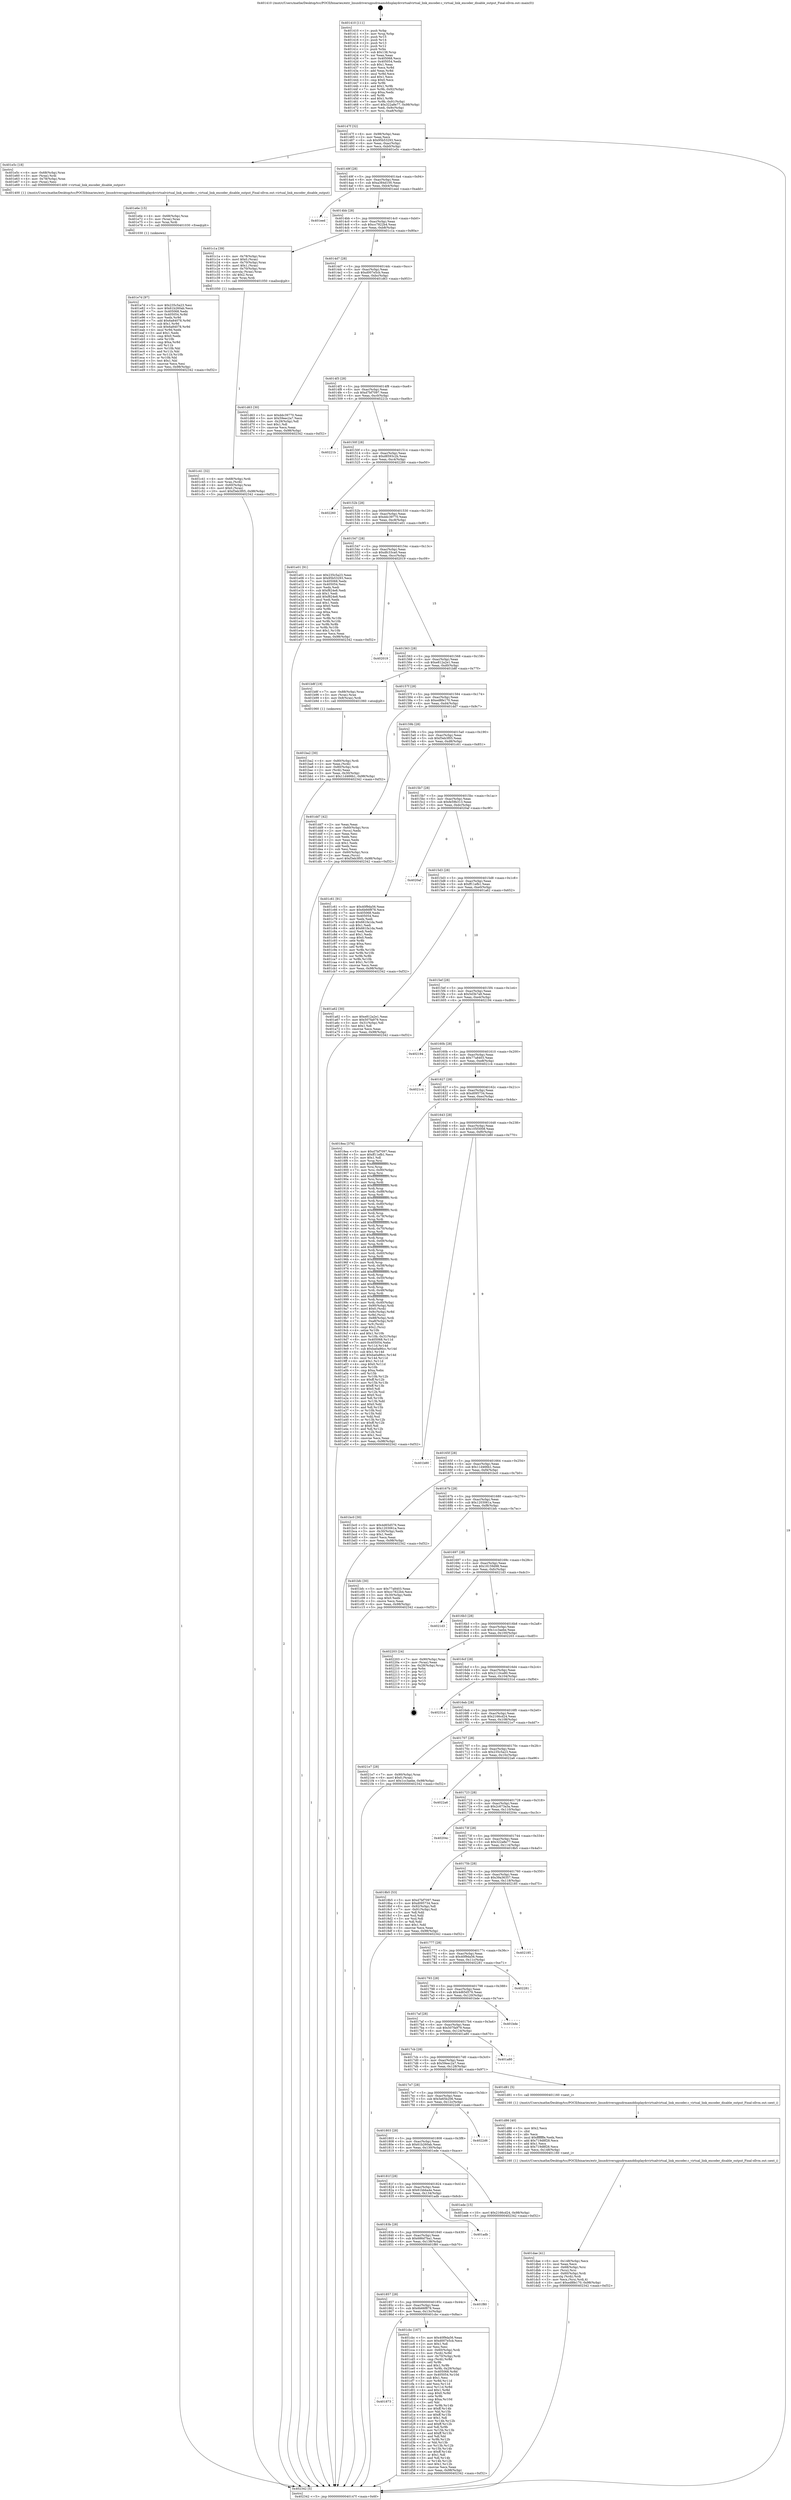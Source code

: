 digraph "0x401410" {
  label = "0x401410 (/mnt/c/Users/mathe/Desktop/tcc/POCII/binaries/extr_linuxdriversgpudrmamddisplaydcvirtualvirtual_link_encoder.c_virtual_link_encoder_disable_output_Final-ollvm.out::main(0))"
  labelloc = "t"
  node[shape=record]

  Entry [label="",width=0.3,height=0.3,shape=circle,fillcolor=black,style=filled]
  "0x40147f" [label="{
     0x40147f [32]\l
     | [instrs]\l
     &nbsp;&nbsp;0x40147f \<+6\>: mov -0x98(%rbp),%eax\l
     &nbsp;&nbsp;0x401485 \<+2\>: mov %eax,%ecx\l
     &nbsp;&nbsp;0x401487 \<+6\>: sub $0x95b53293,%ecx\l
     &nbsp;&nbsp;0x40148d \<+6\>: mov %eax,-0xac(%rbp)\l
     &nbsp;&nbsp;0x401493 \<+6\>: mov %ecx,-0xb0(%rbp)\l
     &nbsp;&nbsp;0x401499 \<+6\>: je 0000000000401e5c \<main+0xa4c\>\l
  }"]
  "0x401e5c" [label="{
     0x401e5c [18]\l
     | [instrs]\l
     &nbsp;&nbsp;0x401e5c \<+4\>: mov -0x68(%rbp),%rax\l
     &nbsp;&nbsp;0x401e60 \<+3\>: mov (%rax),%rdi\l
     &nbsp;&nbsp;0x401e63 \<+4\>: mov -0x78(%rbp),%rax\l
     &nbsp;&nbsp;0x401e67 \<+2\>: mov (%rax),%esi\l
     &nbsp;&nbsp;0x401e69 \<+5\>: call 0000000000401400 \<virtual_link_encoder_disable_output\>\l
     | [calls]\l
     &nbsp;&nbsp;0x401400 \{1\} (/mnt/c/Users/mathe/Desktop/tcc/POCII/binaries/extr_linuxdriversgpudrmamddisplaydcvirtualvirtual_link_encoder.c_virtual_link_encoder_disable_output_Final-ollvm.out::virtual_link_encoder_disable_output)\l
  }"]
  "0x40149f" [label="{
     0x40149f [28]\l
     | [instrs]\l
     &nbsp;&nbsp;0x40149f \<+5\>: jmp 00000000004014a4 \<main+0x94\>\l
     &nbsp;&nbsp;0x4014a4 \<+6\>: mov -0xac(%rbp),%eax\l
     &nbsp;&nbsp;0x4014aa \<+5\>: sub $0xa384d100,%eax\l
     &nbsp;&nbsp;0x4014af \<+6\>: mov %eax,-0xb4(%rbp)\l
     &nbsp;&nbsp;0x4014b5 \<+6\>: je 0000000000401eed \<main+0xadd\>\l
  }"]
  Exit [label="",width=0.3,height=0.3,shape=circle,fillcolor=black,style=filled,peripheries=2]
  "0x401eed" [label="{
     0x401eed\l
  }", style=dashed]
  "0x4014bb" [label="{
     0x4014bb [28]\l
     | [instrs]\l
     &nbsp;&nbsp;0x4014bb \<+5\>: jmp 00000000004014c0 \<main+0xb0\>\l
     &nbsp;&nbsp;0x4014c0 \<+6\>: mov -0xac(%rbp),%eax\l
     &nbsp;&nbsp;0x4014c6 \<+5\>: sub $0xcc7822b4,%eax\l
     &nbsp;&nbsp;0x4014cb \<+6\>: mov %eax,-0xb8(%rbp)\l
     &nbsp;&nbsp;0x4014d1 \<+6\>: je 0000000000401c1a \<main+0x80a\>\l
  }"]
  "0x401e7d" [label="{
     0x401e7d [97]\l
     | [instrs]\l
     &nbsp;&nbsp;0x401e7d \<+5\>: mov $0x235c5a23,%esi\l
     &nbsp;&nbsp;0x401e82 \<+5\>: mov $0x61b260ab,%ecx\l
     &nbsp;&nbsp;0x401e87 \<+7\>: mov 0x405068,%edx\l
     &nbsp;&nbsp;0x401e8e \<+8\>: mov 0x405054,%r8d\l
     &nbsp;&nbsp;0x401e96 \<+3\>: mov %edx,%r9d\l
     &nbsp;&nbsp;0x401e99 \<+7\>: add $0x6a84078,%r9d\l
     &nbsp;&nbsp;0x401ea0 \<+4\>: sub $0x1,%r9d\l
     &nbsp;&nbsp;0x401ea4 \<+7\>: sub $0x6a84078,%r9d\l
     &nbsp;&nbsp;0x401eab \<+4\>: imul %r9d,%edx\l
     &nbsp;&nbsp;0x401eaf \<+3\>: and $0x1,%edx\l
     &nbsp;&nbsp;0x401eb2 \<+3\>: cmp $0x0,%edx\l
     &nbsp;&nbsp;0x401eb5 \<+4\>: sete %r10b\l
     &nbsp;&nbsp;0x401eb9 \<+4\>: cmp $0xa,%r8d\l
     &nbsp;&nbsp;0x401ebd \<+4\>: setl %r11b\l
     &nbsp;&nbsp;0x401ec1 \<+3\>: mov %r10b,%bl\l
     &nbsp;&nbsp;0x401ec4 \<+3\>: and %r11b,%bl\l
     &nbsp;&nbsp;0x401ec7 \<+3\>: xor %r11b,%r10b\l
     &nbsp;&nbsp;0x401eca \<+3\>: or %r10b,%bl\l
     &nbsp;&nbsp;0x401ecd \<+3\>: test $0x1,%bl\l
     &nbsp;&nbsp;0x401ed0 \<+3\>: cmovne %ecx,%esi\l
     &nbsp;&nbsp;0x401ed3 \<+6\>: mov %esi,-0x98(%rbp)\l
     &nbsp;&nbsp;0x401ed9 \<+5\>: jmp 0000000000402342 \<main+0xf32\>\l
  }"]
  "0x401c1a" [label="{
     0x401c1a [39]\l
     | [instrs]\l
     &nbsp;&nbsp;0x401c1a \<+4\>: mov -0x78(%rbp),%rax\l
     &nbsp;&nbsp;0x401c1e \<+6\>: movl $0x0,(%rax)\l
     &nbsp;&nbsp;0x401c24 \<+4\>: mov -0x70(%rbp),%rax\l
     &nbsp;&nbsp;0x401c28 \<+6\>: movl $0x1,(%rax)\l
     &nbsp;&nbsp;0x401c2e \<+4\>: mov -0x70(%rbp),%rax\l
     &nbsp;&nbsp;0x401c32 \<+3\>: movslq (%rax),%rax\l
     &nbsp;&nbsp;0x401c35 \<+4\>: shl $0x2,%rax\l
     &nbsp;&nbsp;0x401c39 \<+3\>: mov %rax,%rdi\l
     &nbsp;&nbsp;0x401c3c \<+5\>: call 0000000000401050 \<malloc@plt\>\l
     | [calls]\l
     &nbsp;&nbsp;0x401050 \{1\} (unknown)\l
  }"]
  "0x4014d7" [label="{
     0x4014d7 [28]\l
     | [instrs]\l
     &nbsp;&nbsp;0x4014d7 \<+5\>: jmp 00000000004014dc \<main+0xcc\>\l
     &nbsp;&nbsp;0x4014dc \<+6\>: mov -0xac(%rbp),%eax\l
     &nbsp;&nbsp;0x4014e2 \<+5\>: sub $0xd007e5cb,%eax\l
     &nbsp;&nbsp;0x4014e7 \<+6\>: mov %eax,-0xbc(%rbp)\l
     &nbsp;&nbsp;0x4014ed \<+6\>: je 0000000000401d63 \<main+0x953\>\l
  }"]
  "0x401e6e" [label="{
     0x401e6e [15]\l
     | [instrs]\l
     &nbsp;&nbsp;0x401e6e \<+4\>: mov -0x68(%rbp),%rax\l
     &nbsp;&nbsp;0x401e72 \<+3\>: mov (%rax),%rax\l
     &nbsp;&nbsp;0x401e75 \<+3\>: mov %rax,%rdi\l
     &nbsp;&nbsp;0x401e78 \<+5\>: call 0000000000401030 \<free@plt\>\l
     | [calls]\l
     &nbsp;&nbsp;0x401030 \{1\} (unknown)\l
  }"]
  "0x401d63" [label="{
     0x401d63 [30]\l
     | [instrs]\l
     &nbsp;&nbsp;0x401d63 \<+5\>: mov $0xddc39770,%eax\l
     &nbsp;&nbsp;0x401d68 \<+5\>: mov $0x59eec2a7,%ecx\l
     &nbsp;&nbsp;0x401d6d \<+3\>: mov -0x29(%rbp),%dl\l
     &nbsp;&nbsp;0x401d70 \<+3\>: test $0x1,%dl\l
     &nbsp;&nbsp;0x401d73 \<+3\>: cmovne %ecx,%eax\l
     &nbsp;&nbsp;0x401d76 \<+6\>: mov %eax,-0x98(%rbp)\l
     &nbsp;&nbsp;0x401d7c \<+5\>: jmp 0000000000402342 \<main+0xf32\>\l
  }"]
  "0x4014f3" [label="{
     0x4014f3 [28]\l
     | [instrs]\l
     &nbsp;&nbsp;0x4014f3 \<+5\>: jmp 00000000004014f8 \<main+0xe8\>\l
     &nbsp;&nbsp;0x4014f8 \<+6\>: mov -0xac(%rbp),%eax\l
     &nbsp;&nbsp;0x4014fe \<+5\>: sub $0xd7bf7097,%eax\l
     &nbsp;&nbsp;0x401503 \<+6\>: mov %eax,-0xc0(%rbp)\l
     &nbsp;&nbsp;0x401509 \<+6\>: je 000000000040221b \<main+0xe0b\>\l
  }"]
  "0x401dae" [label="{
     0x401dae [41]\l
     | [instrs]\l
     &nbsp;&nbsp;0x401dae \<+6\>: mov -0x148(%rbp),%ecx\l
     &nbsp;&nbsp;0x401db4 \<+3\>: imul %eax,%ecx\l
     &nbsp;&nbsp;0x401db7 \<+4\>: mov -0x68(%rbp),%rsi\l
     &nbsp;&nbsp;0x401dbb \<+3\>: mov (%rsi),%rsi\l
     &nbsp;&nbsp;0x401dbe \<+4\>: mov -0x60(%rbp),%rdi\l
     &nbsp;&nbsp;0x401dc2 \<+3\>: movslq (%rdi),%rdi\l
     &nbsp;&nbsp;0x401dc5 \<+3\>: mov %ecx,(%rsi,%rdi,4)\l
     &nbsp;&nbsp;0x401dc8 \<+10\>: movl $0xed8fe170,-0x98(%rbp)\l
     &nbsp;&nbsp;0x401dd2 \<+5\>: jmp 0000000000402342 \<main+0xf32\>\l
  }"]
  "0x40221b" [label="{
     0x40221b\l
  }", style=dashed]
  "0x40150f" [label="{
     0x40150f [28]\l
     | [instrs]\l
     &nbsp;&nbsp;0x40150f \<+5\>: jmp 0000000000401514 \<main+0x104\>\l
     &nbsp;&nbsp;0x401514 \<+6\>: mov -0xac(%rbp),%eax\l
     &nbsp;&nbsp;0x40151a \<+5\>: sub $0xd8593c2b,%eax\l
     &nbsp;&nbsp;0x40151f \<+6\>: mov %eax,-0xc4(%rbp)\l
     &nbsp;&nbsp;0x401525 \<+6\>: je 0000000000402260 \<main+0xe50\>\l
  }"]
  "0x401d86" [label="{
     0x401d86 [40]\l
     | [instrs]\l
     &nbsp;&nbsp;0x401d86 \<+5\>: mov $0x2,%ecx\l
     &nbsp;&nbsp;0x401d8b \<+1\>: cltd\l
     &nbsp;&nbsp;0x401d8c \<+2\>: idiv %ecx\l
     &nbsp;&nbsp;0x401d8e \<+6\>: imul $0xfffffffe,%edx,%ecx\l
     &nbsp;&nbsp;0x401d94 \<+6\>: add $0x719d8f28,%ecx\l
     &nbsp;&nbsp;0x401d9a \<+3\>: add $0x1,%ecx\l
     &nbsp;&nbsp;0x401d9d \<+6\>: sub $0x719d8f28,%ecx\l
     &nbsp;&nbsp;0x401da3 \<+6\>: mov %ecx,-0x148(%rbp)\l
     &nbsp;&nbsp;0x401da9 \<+5\>: call 0000000000401160 \<next_i\>\l
     | [calls]\l
     &nbsp;&nbsp;0x401160 \{1\} (/mnt/c/Users/mathe/Desktop/tcc/POCII/binaries/extr_linuxdriversgpudrmamddisplaydcvirtualvirtual_link_encoder.c_virtual_link_encoder_disable_output_Final-ollvm.out::next_i)\l
  }"]
  "0x402260" [label="{
     0x402260\l
  }", style=dashed]
  "0x40152b" [label="{
     0x40152b [28]\l
     | [instrs]\l
     &nbsp;&nbsp;0x40152b \<+5\>: jmp 0000000000401530 \<main+0x120\>\l
     &nbsp;&nbsp;0x401530 \<+6\>: mov -0xac(%rbp),%eax\l
     &nbsp;&nbsp;0x401536 \<+5\>: sub $0xddc39770,%eax\l
     &nbsp;&nbsp;0x40153b \<+6\>: mov %eax,-0xc8(%rbp)\l
     &nbsp;&nbsp;0x401541 \<+6\>: je 0000000000401e01 \<main+0x9f1\>\l
  }"]
  "0x401873" [label="{
     0x401873\l
  }", style=dashed]
  "0x401e01" [label="{
     0x401e01 [91]\l
     | [instrs]\l
     &nbsp;&nbsp;0x401e01 \<+5\>: mov $0x235c5a23,%eax\l
     &nbsp;&nbsp;0x401e06 \<+5\>: mov $0x95b53293,%ecx\l
     &nbsp;&nbsp;0x401e0b \<+7\>: mov 0x405068,%edx\l
     &nbsp;&nbsp;0x401e12 \<+7\>: mov 0x405054,%esi\l
     &nbsp;&nbsp;0x401e19 \<+2\>: mov %edx,%edi\l
     &nbsp;&nbsp;0x401e1b \<+6\>: sub $0xf824e8,%edi\l
     &nbsp;&nbsp;0x401e21 \<+3\>: sub $0x1,%edi\l
     &nbsp;&nbsp;0x401e24 \<+6\>: add $0xf824e8,%edi\l
     &nbsp;&nbsp;0x401e2a \<+3\>: imul %edi,%edx\l
     &nbsp;&nbsp;0x401e2d \<+3\>: and $0x1,%edx\l
     &nbsp;&nbsp;0x401e30 \<+3\>: cmp $0x0,%edx\l
     &nbsp;&nbsp;0x401e33 \<+4\>: sete %r8b\l
     &nbsp;&nbsp;0x401e37 \<+3\>: cmp $0xa,%esi\l
     &nbsp;&nbsp;0x401e3a \<+4\>: setl %r9b\l
     &nbsp;&nbsp;0x401e3e \<+3\>: mov %r8b,%r10b\l
     &nbsp;&nbsp;0x401e41 \<+3\>: and %r9b,%r10b\l
     &nbsp;&nbsp;0x401e44 \<+3\>: xor %r9b,%r8b\l
     &nbsp;&nbsp;0x401e47 \<+3\>: or %r8b,%r10b\l
     &nbsp;&nbsp;0x401e4a \<+4\>: test $0x1,%r10b\l
     &nbsp;&nbsp;0x401e4e \<+3\>: cmovne %ecx,%eax\l
     &nbsp;&nbsp;0x401e51 \<+6\>: mov %eax,-0x98(%rbp)\l
     &nbsp;&nbsp;0x401e57 \<+5\>: jmp 0000000000402342 \<main+0xf32\>\l
  }"]
  "0x401547" [label="{
     0x401547 [28]\l
     | [instrs]\l
     &nbsp;&nbsp;0x401547 \<+5\>: jmp 000000000040154c \<main+0x13c\>\l
     &nbsp;&nbsp;0x40154c \<+6\>: mov -0xac(%rbp),%eax\l
     &nbsp;&nbsp;0x401552 \<+5\>: sub $0xdfc33ca0,%eax\l
     &nbsp;&nbsp;0x401557 \<+6\>: mov %eax,-0xcc(%rbp)\l
     &nbsp;&nbsp;0x40155d \<+6\>: je 0000000000402019 \<main+0xc09\>\l
  }"]
  "0x401cbc" [label="{
     0x401cbc [167]\l
     | [instrs]\l
     &nbsp;&nbsp;0x401cbc \<+5\>: mov $0x40f9da56,%eax\l
     &nbsp;&nbsp;0x401cc1 \<+5\>: mov $0xd007e5cb,%ecx\l
     &nbsp;&nbsp;0x401cc6 \<+2\>: mov $0x1,%dl\l
     &nbsp;&nbsp;0x401cc8 \<+2\>: xor %esi,%esi\l
     &nbsp;&nbsp;0x401cca \<+4\>: mov -0x60(%rbp),%rdi\l
     &nbsp;&nbsp;0x401cce \<+3\>: mov (%rdi),%r8d\l
     &nbsp;&nbsp;0x401cd1 \<+4\>: mov -0x70(%rbp),%rdi\l
     &nbsp;&nbsp;0x401cd5 \<+3\>: cmp (%rdi),%r8d\l
     &nbsp;&nbsp;0x401cd8 \<+4\>: setl %r9b\l
     &nbsp;&nbsp;0x401cdc \<+4\>: and $0x1,%r9b\l
     &nbsp;&nbsp;0x401ce0 \<+4\>: mov %r9b,-0x29(%rbp)\l
     &nbsp;&nbsp;0x401ce4 \<+8\>: mov 0x405068,%r8d\l
     &nbsp;&nbsp;0x401cec \<+8\>: mov 0x405054,%r10d\l
     &nbsp;&nbsp;0x401cf4 \<+3\>: sub $0x1,%esi\l
     &nbsp;&nbsp;0x401cf7 \<+3\>: mov %r8d,%r11d\l
     &nbsp;&nbsp;0x401cfa \<+3\>: add %esi,%r11d\l
     &nbsp;&nbsp;0x401cfd \<+4\>: imul %r11d,%r8d\l
     &nbsp;&nbsp;0x401d01 \<+4\>: and $0x1,%r8d\l
     &nbsp;&nbsp;0x401d05 \<+4\>: cmp $0x0,%r8d\l
     &nbsp;&nbsp;0x401d09 \<+4\>: sete %r9b\l
     &nbsp;&nbsp;0x401d0d \<+4\>: cmp $0xa,%r10d\l
     &nbsp;&nbsp;0x401d11 \<+3\>: setl %bl\l
     &nbsp;&nbsp;0x401d14 \<+3\>: mov %r9b,%r14b\l
     &nbsp;&nbsp;0x401d17 \<+4\>: xor $0xff,%r14b\l
     &nbsp;&nbsp;0x401d1b \<+3\>: mov %bl,%r15b\l
     &nbsp;&nbsp;0x401d1e \<+4\>: xor $0xff,%r15b\l
     &nbsp;&nbsp;0x401d22 \<+3\>: xor $0x1,%dl\l
     &nbsp;&nbsp;0x401d25 \<+3\>: mov %r14b,%r12b\l
     &nbsp;&nbsp;0x401d28 \<+4\>: and $0xff,%r12b\l
     &nbsp;&nbsp;0x401d2c \<+3\>: and %dl,%r9b\l
     &nbsp;&nbsp;0x401d2f \<+3\>: mov %r15b,%r13b\l
     &nbsp;&nbsp;0x401d32 \<+4\>: and $0xff,%r13b\l
     &nbsp;&nbsp;0x401d36 \<+2\>: and %dl,%bl\l
     &nbsp;&nbsp;0x401d38 \<+3\>: or %r9b,%r12b\l
     &nbsp;&nbsp;0x401d3b \<+3\>: or %bl,%r13b\l
     &nbsp;&nbsp;0x401d3e \<+3\>: xor %r13b,%r12b\l
     &nbsp;&nbsp;0x401d41 \<+3\>: or %r15b,%r14b\l
     &nbsp;&nbsp;0x401d44 \<+4\>: xor $0xff,%r14b\l
     &nbsp;&nbsp;0x401d48 \<+3\>: or $0x1,%dl\l
     &nbsp;&nbsp;0x401d4b \<+3\>: and %dl,%r14b\l
     &nbsp;&nbsp;0x401d4e \<+3\>: or %r14b,%r12b\l
     &nbsp;&nbsp;0x401d51 \<+4\>: test $0x1,%r12b\l
     &nbsp;&nbsp;0x401d55 \<+3\>: cmovne %ecx,%eax\l
     &nbsp;&nbsp;0x401d58 \<+6\>: mov %eax,-0x98(%rbp)\l
     &nbsp;&nbsp;0x401d5e \<+5\>: jmp 0000000000402342 \<main+0xf32\>\l
  }"]
  "0x402019" [label="{
     0x402019\l
  }", style=dashed]
  "0x401563" [label="{
     0x401563 [28]\l
     | [instrs]\l
     &nbsp;&nbsp;0x401563 \<+5\>: jmp 0000000000401568 \<main+0x158\>\l
     &nbsp;&nbsp;0x401568 \<+6\>: mov -0xac(%rbp),%eax\l
     &nbsp;&nbsp;0x40156e \<+5\>: sub $0xe812a2e1,%eax\l
     &nbsp;&nbsp;0x401573 \<+6\>: mov %eax,-0xd0(%rbp)\l
     &nbsp;&nbsp;0x401579 \<+6\>: je 0000000000401b8f \<main+0x77f\>\l
  }"]
  "0x401857" [label="{
     0x401857 [28]\l
     | [instrs]\l
     &nbsp;&nbsp;0x401857 \<+5\>: jmp 000000000040185c \<main+0x44c\>\l
     &nbsp;&nbsp;0x40185c \<+6\>: mov -0xac(%rbp),%eax\l
     &nbsp;&nbsp;0x401862 \<+5\>: sub $0x6b66f878,%eax\l
     &nbsp;&nbsp;0x401867 \<+6\>: mov %eax,-0x13c(%rbp)\l
     &nbsp;&nbsp;0x40186d \<+6\>: je 0000000000401cbc \<main+0x8ac\>\l
  }"]
  "0x401b8f" [label="{
     0x401b8f [19]\l
     | [instrs]\l
     &nbsp;&nbsp;0x401b8f \<+7\>: mov -0x88(%rbp),%rax\l
     &nbsp;&nbsp;0x401b96 \<+3\>: mov (%rax),%rax\l
     &nbsp;&nbsp;0x401b99 \<+4\>: mov 0x8(%rax),%rdi\l
     &nbsp;&nbsp;0x401b9d \<+5\>: call 0000000000401060 \<atoi@plt\>\l
     | [calls]\l
     &nbsp;&nbsp;0x401060 \{1\} (unknown)\l
  }"]
  "0x40157f" [label="{
     0x40157f [28]\l
     | [instrs]\l
     &nbsp;&nbsp;0x40157f \<+5\>: jmp 0000000000401584 \<main+0x174\>\l
     &nbsp;&nbsp;0x401584 \<+6\>: mov -0xac(%rbp),%eax\l
     &nbsp;&nbsp;0x40158a \<+5\>: sub $0xed8fe170,%eax\l
     &nbsp;&nbsp;0x40158f \<+6\>: mov %eax,-0xd4(%rbp)\l
     &nbsp;&nbsp;0x401595 \<+6\>: je 0000000000401dd7 \<main+0x9c7\>\l
  }"]
  "0x401f80" [label="{
     0x401f80\l
  }", style=dashed]
  "0x401dd7" [label="{
     0x401dd7 [42]\l
     | [instrs]\l
     &nbsp;&nbsp;0x401dd7 \<+2\>: xor %eax,%eax\l
     &nbsp;&nbsp;0x401dd9 \<+4\>: mov -0x60(%rbp),%rcx\l
     &nbsp;&nbsp;0x401ddd \<+2\>: mov (%rcx),%edx\l
     &nbsp;&nbsp;0x401ddf \<+2\>: mov %eax,%esi\l
     &nbsp;&nbsp;0x401de1 \<+2\>: sub %edx,%esi\l
     &nbsp;&nbsp;0x401de3 \<+2\>: mov %eax,%edx\l
     &nbsp;&nbsp;0x401de5 \<+3\>: sub $0x1,%edx\l
     &nbsp;&nbsp;0x401de8 \<+2\>: add %edx,%esi\l
     &nbsp;&nbsp;0x401dea \<+2\>: sub %esi,%eax\l
     &nbsp;&nbsp;0x401dec \<+4\>: mov -0x60(%rbp),%rcx\l
     &nbsp;&nbsp;0x401df0 \<+2\>: mov %eax,(%rcx)\l
     &nbsp;&nbsp;0x401df2 \<+10\>: movl $0xf3eb3f05,-0x98(%rbp)\l
     &nbsp;&nbsp;0x401dfc \<+5\>: jmp 0000000000402342 \<main+0xf32\>\l
  }"]
  "0x40159b" [label="{
     0x40159b [28]\l
     | [instrs]\l
     &nbsp;&nbsp;0x40159b \<+5\>: jmp 00000000004015a0 \<main+0x190\>\l
     &nbsp;&nbsp;0x4015a0 \<+6\>: mov -0xac(%rbp),%eax\l
     &nbsp;&nbsp;0x4015a6 \<+5\>: sub $0xf3eb3f05,%eax\l
     &nbsp;&nbsp;0x4015ab \<+6\>: mov %eax,-0xd8(%rbp)\l
     &nbsp;&nbsp;0x4015b1 \<+6\>: je 0000000000401c61 \<main+0x851\>\l
  }"]
  "0x40183b" [label="{
     0x40183b [28]\l
     | [instrs]\l
     &nbsp;&nbsp;0x40183b \<+5\>: jmp 0000000000401840 \<main+0x430\>\l
     &nbsp;&nbsp;0x401840 \<+6\>: mov -0xac(%rbp),%eax\l
     &nbsp;&nbsp;0x401846 \<+5\>: sub $0x686d7ba1,%eax\l
     &nbsp;&nbsp;0x40184b \<+6\>: mov %eax,-0x138(%rbp)\l
     &nbsp;&nbsp;0x401851 \<+6\>: je 0000000000401f80 \<main+0xb70\>\l
  }"]
  "0x401c61" [label="{
     0x401c61 [91]\l
     | [instrs]\l
     &nbsp;&nbsp;0x401c61 \<+5\>: mov $0x40f9da56,%eax\l
     &nbsp;&nbsp;0x401c66 \<+5\>: mov $0x6b66f878,%ecx\l
     &nbsp;&nbsp;0x401c6b \<+7\>: mov 0x405068,%edx\l
     &nbsp;&nbsp;0x401c72 \<+7\>: mov 0x405054,%esi\l
     &nbsp;&nbsp;0x401c79 \<+2\>: mov %edx,%edi\l
     &nbsp;&nbsp;0x401c7b \<+6\>: sub $0x661fa1da,%edi\l
     &nbsp;&nbsp;0x401c81 \<+3\>: sub $0x1,%edi\l
     &nbsp;&nbsp;0x401c84 \<+6\>: add $0x661fa1da,%edi\l
     &nbsp;&nbsp;0x401c8a \<+3\>: imul %edi,%edx\l
     &nbsp;&nbsp;0x401c8d \<+3\>: and $0x1,%edx\l
     &nbsp;&nbsp;0x401c90 \<+3\>: cmp $0x0,%edx\l
     &nbsp;&nbsp;0x401c93 \<+4\>: sete %r8b\l
     &nbsp;&nbsp;0x401c97 \<+3\>: cmp $0xa,%esi\l
     &nbsp;&nbsp;0x401c9a \<+4\>: setl %r9b\l
     &nbsp;&nbsp;0x401c9e \<+3\>: mov %r8b,%r10b\l
     &nbsp;&nbsp;0x401ca1 \<+3\>: and %r9b,%r10b\l
     &nbsp;&nbsp;0x401ca4 \<+3\>: xor %r9b,%r8b\l
     &nbsp;&nbsp;0x401ca7 \<+3\>: or %r8b,%r10b\l
     &nbsp;&nbsp;0x401caa \<+4\>: test $0x1,%r10b\l
     &nbsp;&nbsp;0x401cae \<+3\>: cmovne %ecx,%eax\l
     &nbsp;&nbsp;0x401cb1 \<+6\>: mov %eax,-0x98(%rbp)\l
     &nbsp;&nbsp;0x401cb7 \<+5\>: jmp 0000000000402342 \<main+0xf32\>\l
  }"]
  "0x4015b7" [label="{
     0x4015b7 [28]\l
     | [instrs]\l
     &nbsp;&nbsp;0x4015b7 \<+5\>: jmp 00000000004015bc \<main+0x1ac\>\l
     &nbsp;&nbsp;0x4015bc \<+6\>: mov -0xac(%rbp),%eax\l
     &nbsp;&nbsp;0x4015c2 \<+5\>: sub $0xfe59b313,%eax\l
     &nbsp;&nbsp;0x4015c7 \<+6\>: mov %eax,-0xdc(%rbp)\l
     &nbsp;&nbsp;0x4015cd \<+6\>: je 00000000004020af \<main+0xc9f\>\l
  }"]
  "0x401adb" [label="{
     0x401adb\l
  }", style=dashed]
  "0x4020af" [label="{
     0x4020af\l
  }", style=dashed]
  "0x4015d3" [label="{
     0x4015d3 [28]\l
     | [instrs]\l
     &nbsp;&nbsp;0x4015d3 \<+5\>: jmp 00000000004015d8 \<main+0x1c8\>\l
     &nbsp;&nbsp;0x4015d8 \<+6\>: mov -0xac(%rbp),%eax\l
     &nbsp;&nbsp;0x4015de \<+5\>: sub $0xff11efb1,%eax\l
     &nbsp;&nbsp;0x4015e3 \<+6\>: mov %eax,-0xe0(%rbp)\l
     &nbsp;&nbsp;0x4015e9 \<+6\>: je 0000000000401a62 \<main+0x652\>\l
  }"]
  "0x40181f" [label="{
     0x40181f [28]\l
     | [instrs]\l
     &nbsp;&nbsp;0x40181f \<+5\>: jmp 0000000000401824 \<main+0x414\>\l
     &nbsp;&nbsp;0x401824 \<+6\>: mov -0xac(%rbp),%eax\l
     &nbsp;&nbsp;0x40182a \<+5\>: sub $0x61bbba4e,%eax\l
     &nbsp;&nbsp;0x40182f \<+6\>: mov %eax,-0x134(%rbp)\l
     &nbsp;&nbsp;0x401835 \<+6\>: je 0000000000401adb \<main+0x6cb\>\l
  }"]
  "0x401a62" [label="{
     0x401a62 [30]\l
     | [instrs]\l
     &nbsp;&nbsp;0x401a62 \<+5\>: mov $0xe812a2e1,%eax\l
     &nbsp;&nbsp;0x401a67 \<+5\>: mov $0x507fa979,%ecx\l
     &nbsp;&nbsp;0x401a6c \<+3\>: mov -0x31(%rbp),%dl\l
     &nbsp;&nbsp;0x401a6f \<+3\>: test $0x1,%dl\l
     &nbsp;&nbsp;0x401a72 \<+3\>: cmovne %ecx,%eax\l
     &nbsp;&nbsp;0x401a75 \<+6\>: mov %eax,-0x98(%rbp)\l
     &nbsp;&nbsp;0x401a7b \<+5\>: jmp 0000000000402342 \<main+0xf32\>\l
  }"]
  "0x4015ef" [label="{
     0x4015ef [28]\l
     | [instrs]\l
     &nbsp;&nbsp;0x4015ef \<+5\>: jmp 00000000004015f4 \<main+0x1e4\>\l
     &nbsp;&nbsp;0x4015f4 \<+6\>: mov -0xac(%rbp),%eax\l
     &nbsp;&nbsp;0x4015fa \<+5\>: sub $0x5d3b7a9,%eax\l
     &nbsp;&nbsp;0x4015ff \<+6\>: mov %eax,-0xe4(%rbp)\l
     &nbsp;&nbsp;0x401605 \<+6\>: je 0000000000402194 \<main+0xd84\>\l
  }"]
  "0x401ede" [label="{
     0x401ede [15]\l
     | [instrs]\l
     &nbsp;&nbsp;0x401ede \<+10\>: movl $0x2166cd24,-0x98(%rbp)\l
     &nbsp;&nbsp;0x401ee8 \<+5\>: jmp 0000000000402342 \<main+0xf32\>\l
  }"]
  "0x402194" [label="{
     0x402194\l
  }", style=dashed]
  "0x40160b" [label="{
     0x40160b [28]\l
     | [instrs]\l
     &nbsp;&nbsp;0x40160b \<+5\>: jmp 0000000000401610 \<main+0x200\>\l
     &nbsp;&nbsp;0x401610 \<+6\>: mov -0xac(%rbp),%eax\l
     &nbsp;&nbsp;0x401616 \<+5\>: sub $0x77a8403,%eax\l
     &nbsp;&nbsp;0x40161b \<+6\>: mov %eax,-0xe8(%rbp)\l
     &nbsp;&nbsp;0x401621 \<+6\>: je 00000000004021c4 \<main+0xdb4\>\l
  }"]
  "0x401803" [label="{
     0x401803 [28]\l
     | [instrs]\l
     &nbsp;&nbsp;0x401803 \<+5\>: jmp 0000000000401808 \<main+0x3f8\>\l
     &nbsp;&nbsp;0x401808 \<+6\>: mov -0xac(%rbp),%eax\l
     &nbsp;&nbsp;0x40180e \<+5\>: sub $0x61b260ab,%eax\l
     &nbsp;&nbsp;0x401813 \<+6\>: mov %eax,-0x130(%rbp)\l
     &nbsp;&nbsp;0x401819 \<+6\>: je 0000000000401ede \<main+0xace\>\l
  }"]
  "0x4021c4" [label="{
     0x4021c4\l
  }", style=dashed]
  "0x401627" [label="{
     0x401627 [28]\l
     | [instrs]\l
     &nbsp;&nbsp;0x401627 \<+5\>: jmp 000000000040162c \<main+0x21c\>\l
     &nbsp;&nbsp;0x40162c \<+6\>: mov -0xac(%rbp),%eax\l
     &nbsp;&nbsp;0x401632 \<+5\>: sub $0xd095734,%eax\l
     &nbsp;&nbsp;0x401637 \<+6\>: mov %eax,-0xec(%rbp)\l
     &nbsp;&nbsp;0x40163d \<+6\>: je 00000000004018ea \<main+0x4da\>\l
  }"]
  "0x4022d6" [label="{
     0x4022d6\l
  }", style=dashed]
  "0x4018ea" [label="{
     0x4018ea [376]\l
     | [instrs]\l
     &nbsp;&nbsp;0x4018ea \<+5\>: mov $0xd7bf7097,%eax\l
     &nbsp;&nbsp;0x4018ef \<+5\>: mov $0xff11efb1,%ecx\l
     &nbsp;&nbsp;0x4018f4 \<+2\>: mov $0x1,%dl\l
     &nbsp;&nbsp;0x4018f6 \<+3\>: mov %rsp,%rsi\l
     &nbsp;&nbsp;0x4018f9 \<+4\>: add $0xfffffffffffffff0,%rsi\l
     &nbsp;&nbsp;0x4018fd \<+3\>: mov %rsi,%rsp\l
     &nbsp;&nbsp;0x401900 \<+7\>: mov %rsi,-0x90(%rbp)\l
     &nbsp;&nbsp;0x401907 \<+3\>: mov %rsp,%rsi\l
     &nbsp;&nbsp;0x40190a \<+4\>: add $0xfffffffffffffff0,%rsi\l
     &nbsp;&nbsp;0x40190e \<+3\>: mov %rsi,%rsp\l
     &nbsp;&nbsp;0x401911 \<+3\>: mov %rsp,%rdi\l
     &nbsp;&nbsp;0x401914 \<+4\>: add $0xfffffffffffffff0,%rdi\l
     &nbsp;&nbsp;0x401918 \<+3\>: mov %rdi,%rsp\l
     &nbsp;&nbsp;0x40191b \<+7\>: mov %rdi,-0x88(%rbp)\l
     &nbsp;&nbsp;0x401922 \<+3\>: mov %rsp,%rdi\l
     &nbsp;&nbsp;0x401925 \<+4\>: add $0xfffffffffffffff0,%rdi\l
     &nbsp;&nbsp;0x401929 \<+3\>: mov %rdi,%rsp\l
     &nbsp;&nbsp;0x40192c \<+4\>: mov %rdi,-0x80(%rbp)\l
     &nbsp;&nbsp;0x401930 \<+3\>: mov %rsp,%rdi\l
     &nbsp;&nbsp;0x401933 \<+4\>: add $0xfffffffffffffff0,%rdi\l
     &nbsp;&nbsp;0x401937 \<+3\>: mov %rdi,%rsp\l
     &nbsp;&nbsp;0x40193a \<+4\>: mov %rdi,-0x78(%rbp)\l
     &nbsp;&nbsp;0x40193e \<+3\>: mov %rsp,%rdi\l
     &nbsp;&nbsp;0x401941 \<+4\>: add $0xfffffffffffffff0,%rdi\l
     &nbsp;&nbsp;0x401945 \<+3\>: mov %rdi,%rsp\l
     &nbsp;&nbsp;0x401948 \<+4\>: mov %rdi,-0x70(%rbp)\l
     &nbsp;&nbsp;0x40194c \<+3\>: mov %rsp,%rdi\l
     &nbsp;&nbsp;0x40194f \<+4\>: add $0xfffffffffffffff0,%rdi\l
     &nbsp;&nbsp;0x401953 \<+3\>: mov %rdi,%rsp\l
     &nbsp;&nbsp;0x401956 \<+4\>: mov %rdi,-0x68(%rbp)\l
     &nbsp;&nbsp;0x40195a \<+3\>: mov %rsp,%rdi\l
     &nbsp;&nbsp;0x40195d \<+4\>: add $0xfffffffffffffff0,%rdi\l
     &nbsp;&nbsp;0x401961 \<+3\>: mov %rdi,%rsp\l
     &nbsp;&nbsp;0x401964 \<+4\>: mov %rdi,-0x60(%rbp)\l
     &nbsp;&nbsp;0x401968 \<+3\>: mov %rsp,%rdi\l
     &nbsp;&nbsp;0x40196b \<+4\>: add $0xfffffffffffffff0,%rdi\l
     &nbsp;&nbsp;0x40196f \<+3\>: mov %rdi,%rsp\l
     &nbsp;&nbsp;0x401972 \<+4\>: mov %rdi,-0x58(%rbp)\l
     &nbsp;&nbsp;0x401976 \<+3\>: mov %rsp,%rdi\l
     &nbsp;&nbsp;0x401979 \<+4\>: add $0xfffffffffffffff0,%rdi\l
     &nbsp;&nbsp;0x40197d \<+3\>: mov %rdi,%rsp\l
     &nbsp;&nbsp;0x401980 \<+4\>: mov %rdi,-0x50(%rbp)\l
     &nbsp;&nbsp;0x401984 \<+3\>: mov %rsp,%rdi\l
     &nbsp;&nbsp;0x401987 \<+4\>: add $0xfffffffffffffff0,%rdi\l
     &nbsp;&nbsp;0x40198b \<+3\>: mov %rdi,%rsp\l
     &nbsp;&nbsp;0x40198e \<+4\>: mov %rdi,-0x48(%rbp)\l
     &nbsp;&nbsp;0x401992 \<+3\>: mov %rsp,%rdi\l
     &nbsp;&nbsp;0x401995 \<+4\>: add $0xfffffffffffffff0,%rdi\l
     &nbsp;&nbsp;0x401999 \<+3\>: mov %rdi,%rsp\l
     &nbsp;&nbsp;0x40199c \<+4\>: mov %rdi,-0x40(%rbp)\l
     &nbsp;&nbsp;0x4019a0 \<+7\>: mov -0x90(%rbp),%rdi\l
     &nbsp;&nbsp;0x4019a7 \<+6\>: movl $0x0,(%rdi)\l
     &nbsp;&nbsp;0x4019ad \<+7\>: mov -0x9c(%rbp),%r8d\l
     &nbsp;&nbsp;0x4019b4 \<+3\>: mov %r8d,(%rsi)\l
     &nbsp;&nbsp;0x4019b7 \<+7\>: mov -0x88(%rbp),%rdi\l
     &nbsp;&nbsp;0x4019be \<+7\>: mov -0xa8(%rbp),%r9\l
     &nbsp;&nbsp;0x4019c5 \<+3\>: mov %r9,(%rdi)\l
     &nbsp;&nbsp;0x4019c8 \<+3\>: cmpl $0x2,(%rsi)\l
     &nbsp;&nbsp;0x4019cb \<+4\>: setne %r10b\l
     &nbsp;&nbsp;0x4019cf \<+4\>: and $0x1,%r10b\l
     &nbsp;&nbsp;0x4019d3 \<+4\>: mov %r10b,-0x31(%rbp)\l
     &nbsp;&nbsp;0x4019d7 \<+8\>: mov 0x405068,%r11d\l
     &nbsp;&nbsp;0x4019df \<+7\>: mov 0x405054,%ebx\l
     &nbsp;&nbsp;0x4019e6 \<+3\>: mov %r11d,%r14d\l
     &nbsp;&nbsp;0x4019e9 \<+7\>: sub $0xba0a86cc,%r14d\l
     &nbsp;&nbsp;0x4019f0 \<+4\>: sub $0x1,%r14d\l
     &nbsp;&nbsp;0x4019f4 \<+7\>: add $0xba0a86cc,%r14d\l
     &nbsp;&nbsp;0x4019fb \<+4\>: imul %r14d,%r11d\l
     &nbsp;&nbsp;0x4019ff \<+4\>: and $0x1,%r11d\l
     &nbsp;&nbsp;0x401a03 \<+4\>: cmp $0x0,%r11d\l
     &nbsp;&nbsp;0x401a07 \<+4\>: sete %r10b\l
     &nbsp;&nbsp;0x401a0b \<+3\>: cmp $0xa,%ebx\l
     &nbsp;&nbsp;0x401a0e \<+4\>: setl %r15b\l
     &nbsp;&nbsp;0x401a12 \<+3\>: mov %r10b,%r12b\l
     &nbsp;&nbsp;0x401a15 \<+4\>: xor $0xff,%r12b\l
     &nbsp;&nbsp;0x401a19 \<+3\>: mov %r15b,%r13b\l
     &nbsp;&nbsp;0x401a1c \<+4\>: xor $0xff,%r13b\l
     &nbsp;&nbsp;0x401a20 \<+3\>: xor $0x0,%dl\l
     &nbsp;&nbsp;0x401a23 \<+3\>: mov %r12b,%sil\l
     &nbsp;&nbsp;0x401a26 \<+4\>: and $0x0,%sil\l
     &nbsp;&nbsp;0x401a2a \<+3\>: and %dl,%r10b\l
     &nbsp;&nbsp;0x401a2d \<+3\>: mov %r13b,%dil\l
     &nbsp;&nbsp;0x401a30 \<+4\>: and $0x0,%dil\l
     &nbsp;&nbsp;0x401a34 \<+3\>: and %dl,%r15b\l
     &nbsp;&nbsp;0x401a37 \<+3\>: or %r10b,%sil\l
     &nbsp;&nbsp;0x401a3a \<+3\>: or %r15b,%dil\l
     &nbsp;&nbsp;0x401a3d \<+3\>: xor %dil,%sil\l
     &nbsp;&nbsp;0x401a40 \<+3\>: or %r13b,%r12b\l
     &nbsp;&nbsp;0x401a43 \<+4\>: xor $0xff,%r12b\l
     &nbsp;&nbsp;0x401a47 \<+3\>: or $0x0,%dl\l
     &nbsp;&nbsp;0x401a4a \<+3\>: and %dl,%r12b\l
     &nbsp;&nbsp;0x401a4d \<+3\>: or %r12b,%sil\l
     &nbsp;&nbsp;0x401a50 \<+4\>: test $0x1,%sil\l
     &nbsp;&nbsp;0x401a54 \<+3\>: cmovne %ecx,%eax\l
     &nbsp;&nbsp;0x401a57 \<+6\>: mov %eax,-0x98(%rbp)\l
     &nbsp;&nbsp;0x401a5d \<+5\>: jmp 0000000000402342 \<main+0xf32\>\l
  }"]
  "0x401643" [label="{
     0x401643 [28]\l
     | [instrs]\l
     &nbsp;&nbsp;0x401643 \<+5\>: jmp 0000000000401648 \<main+0x238\>\l
     &nbsp;&nbsp;0x401648 \<+6\>: mov -0xac(%rbp),%eax\l
     &nbsp;&nbsp;0x40164e \<+5\>: sub $0x105f3008,%eax\l
     &nbsp;&nbsp;0x401653 \<+6\>: mov %eax,-0xf0(%rbp)\l
     &nbsp;&nbsp;0x401659 \<+6\>: je 0000000000401b80 \<main+0x770\>\l
  }"]
  "0x4017e7" [label="{
     0x4017e7 [28]\l
     | [instrs]\l
     &nbsp;&nbsp;0x4017e7 \<+5\>: jmp 00000000004017ec \<main+0x3dc\>\l
     &nbsp;&nbsp;0x4017ec \<+6\>: mov -0xac(%rbp),%eax\l
     &nbsp;&nbsp;0x4017f2 \<+5\>: sub $0x5e65b206,%eax\l
     &nbsp;&nbsp;0x4017f7 \<+6\>: mov %eax,-0x12c(%rbp)\l
     &nbsp;&nbsp;0x4017fd \<+6\>: je 00000000004022d6 \<main+0xec6\>\l
  }"]
  "0x401b80" [label="{
     0x401b80\l
  }", style=dashed]
  "0x40165f" [label="{
     0x40165f [28]\l
     | [instrs]\l
     &nbsp;&nbsp;0x40165f \<+5\>: jmp 0000000000401664 \<main+0x254\>\l
     &nbsp;&nbsp;0x401664 \<+6\>: mov -0xac(%rbp),%eax\l
     &nbsp;&nbsp;0x40166a \<+5\>: sub $0x11d466b1,%eax\l
     &nbsp;&nbsp;0x40166f \<+6\>: mov %eax,-0xf4(%rbp)\l
     &nbsp;&nbsp;0x401675 \<+6\>: je 0000000000401bc0 \<main+0x7b0\>\l
  }"]
  "0x401d81" [label="{
     0x401d81 [5]\l
     | [instrs]\l
     &nbsp;&nbsp;0x401d81 \<+5\>: call 0000000000401160 \<next_i\>\l
     | [calls]\l
     &nbsp;&nbsp;0x401160 \{1\} (/mnt/c/Users/mathe/Desktop/tcc/POCII/binaries/extr_linuxdriversgpudrmamddisplaydcvirtualvirtual_link_encoder.c_virtual_link_encoder_disable_output_Final-ollvm.out::next_i)\l
  }"]
  "0x401bc0" [label="{
     0x401bc0 [30]\l
     | [instrs]\l
     &nbsp;&nbsp;0x401bc0 \<+5\>: mov $0x4d65d576,%eax\l
     &nbsp;&nbsp;0x401bc5 \<+5\>: mov $0x1203061a,%ecx\l
     &nbsp;&nbsp;0x401bca \<+3\>: mov -0x30(%rbp),%edx\l
     &nbsp;&nbsp;0x401bcd \<+3\>: cmp $0x1,%edx\l
     &nbsp;&nbsp;0x401bd0 \<+3\>: cmovl %ecx,%eax\l
     &nbsp;&nbsp;0x401bd3 \<+6\>: mov %eax,-0x98(%rbp)\l
     &nbsp;&nbsp;0x401bd9 \<+5\>: jmp 0000000000402342 \<main+0xf32\>\l
  }"]
  "0x40167b" [label="{
     0x40167b [28]\l
     | [instrs]\l
     &nbsp;&nbsp;0x40167b \<+5\>: jmp 0000000000401680 \<main+0x270\>\l
     &nbsp;&nbsp;0x401680 \<+6\>: mov -0xac(%rbp),%eax\l
     &nbsp;&nbsp;0x401686 \<+5\>: sub $0x1203061a,%eax\l
     &nbsp;&nbsp;0x40168b \<+6\>: mov %eax,-0xf8(%rbp)\l
     &nbsp;&nbsp;0x401691 \<+6\>: je 0000000000401bfc \<main+0x7ec\>\l
  }"]
  "0x4017cb" [label="{
     0x4017cb [28]\l
     | [instrs]\l
     &nbsp;&nbsp;0x4017cb \<+5\>: jmp 00000000004017d0 \<main+0x3c0\>\l
     &nbsp;&nbsp;0x4017d0 \<+6\>: mov -0xac(%rbp),%eax\l
     &nbsp;&nbsp;0x4017d6 \<+5\>: sub $0x59eec2a7,%eax\l
     &nbsp;&nbsp;0x4017db \<+6\>: mov %eax,-0x128(%rbp)\l
     &nbsp;&nbsp;0x4017e1 \<+6\>: je 0000000000401d81 \<main+0x971\>\l
  }"]
  "0x401bfc" [label="{
     0x401bfc [30]\l
     | [instrs]\l
     &nbsp;&nbsp;0x401bfc \<+5\>: mov $0x77a8403,%eax\l
     &nbsp;&nbsp;0x401c01 \<+5\>: mov $0xcc7822b4,%ecx\l
     &nbsp;&nbsp;0x401c06 \<+3\>: mov -0x30(%rbp),%edx\l
     &nbsp;&nbsp;0x401c09 \<+3\>: cmp $0x0,%edx\l
     &nbsp;&nbsp;0x401c0c \<+3\>: cmove %ecx,%eax\l
     &nbsp;&nbsp;0x401c0f \<+6\>: mov %eax,-0x98(%rbp)\l
     &nbsp;&nbsp;0x401c15 \<+5\>: jmp 0000000000402342 \<main+0xf32\>\l
  }"]
  "0x401697" [label="{
     0x401697 [28]\l
     | [instrs]\l
     &nbsp;&nbsp;0x401697 \<+5\>: jmp 000000000040169c \<main+0x28c\>\l
     &nbsp;&nbsp;0x40169c \<+6\>: mov -0xac(%rbp),%eax\l
     &nbsp;&nbsp;0x4016a2 \<+5\>: sub $0x18159d98,%eax\l
     &nbsp;&nbsp;0x4016a7 \<+6\>: mov %eax,-0xfc(%rbp)\l
     &nbsp;&nbsp;0x4016ad \<+6\>: je 00000000004021d3 \<main+0xdc3\>\l
  }"]
  "0x401a80" [label="{
     0x401a80\l
  }", style=dashed]
  "0x4021d3" [label="{
     0x4021d3\l
  }", style=dashed]
  "0x4016b3" [label="{
     0x4016b3 [28]\l
     | [instrs]\l
     &nbsp;&nbsp;0x4016b3 \<+5\>: jmp 00000000004016b8 \<main+0x2a8\>\l
     &nbsp;&nbsp;0x4016b8 \<+6\>: mov -0xac(%rbp),%eax\l
     &nbsp;&nbsp;0x4016be \<+5\>: sub $0x1cc3aebe,%eax\l
     &nbsp;&nbsp;0x4016c3 \<+6\>: mov %eax,-0x100(%rbp)\l
     &nbsp;&nbsp;0x4016c9 \<+6\>: je 0000000000402203 \<main+0xdf3\>\l
  }"]
  "0x4017af" [label="{
     0x4017af [28]\l
     | [instrs]\l
     &nbsp;&nbsp;0x4017af \<+5\>: jmp 00000000004017b4 \<main+0x3a4\>\l
     &nbsp;&nbsp;0x4017b4 \<+6\>: mov -0xac(%rbp),%eax\l
     &nbsp;&nbsp;0x4017ba \<+5\>: sub $0x507fa979,%eax\l
     &nbsp;&nbsp;0x4017bf \<+6\>: mov %eax,-0x124(%rbp)\l
     &nbsp;&nbsp;0x4017c5 \<+6\>: je 0000000000401a80 \<main+0x670\>\l
  }"]
  "0x402203" [label="{
     0x402203 [24]\l
     | [instrs]\l
     &nbsp;&nbsp;0x402203 \<+7\>: mov -0x90(%rbp),%rax\l
     &nbsp;&nbsp;0x40220a \<+2\>: mov (%rax),%eax\l
     &nbsp;&nbsp;0x40220c \<+4\>: lea -0x28(%rbp),%rsp\l
     &nbsp;&nbsp;0x402210 \<+1\>: pop %rbx\l
     &nbsp;&nbsp;0x402211 \<+2\>: pop %r12\l
     &nbsp;&nbsp;0x402213 \<+2\>: pop %r13\l
     &nbsp;&nbsp;0x402215 \<+2\>: pop %r14\l
     &nbsp;&nbsp;0x402217 \<+2\>: pop %r15\l
     &nbsp;&nbsp;0x402219 \<+1\>: pop %rbp\l
     &nbsp;&nbsp;0x40221a \<+1\>: ret\l
  }"]
  "0x4016cf" [label="{
     0x4016cf [28]\l
     | [instrs]\l
     &nbsp;&nbsp;0x4016cf \<+5\>: jmp 00000000004016d4 \<main+0x2c4\>\l
     &nbsp;&nbsp;0x4016d4 \<+6\>: mov -0xac(%rbp),%eax\l
     &nbsp;&nbsp;0x4016da \<+5\>: sub $0x2110ce80,%eax\l
     &nbsp;&nbsp;0x4016df \<+6\>: mov %eax,-0x104(%rbp)\l
     &nbsp;&nbsp;0x4016e5 \<+6\>: je 000000000040231d \<main+0xf0d\>\l
  }"]
  "0x401bde" [label="{
     0x401bde\l
  }", style=dashed]
  "0x40231d" [label="{
     0x40231d\l
  }", style=dashed]
  "0x4016eb" [label="{
     0x4016eb [28]\l
     | [instrs]\l
     &nbsp;&nbsp;0x4016eb \<+5\>: jmp 00000000004016f0 \<main+0x2e0\>\l
     &nbsp;&nbsp;0x4016f0 \<+6\>: mov -0xac(%rbp),%eax\l
     &nbsp;&nbsp;0x4016f6 \<+5\>: sub $0x2166cd24,%eax\l
     &nbsp;&nbsp;0x4016fb \<+6\>: mov %eax,-0x108(%rbp)\l
     &nbsp;&nbsp;0x401701 \<+6\>: je 00000000004021e7 \<main+0xdd7\>\l
  }"]
  "0x401793" [label="{
     0x401793 [28]\l
     | [instrs]\l
     &nbsp;&nbsp;0x401793 \<+5\>: jmp 0000000000401798 \<main+0x388\>\l
     &nbsp;&nbsp;0x401798 \<+6\>: mov -0xac(%rbp),%eax\l
     &nbsp;&nbsp;0x40179e \<+5\>: sub $0x4d65d576,%eax\l
     &nbsp;&nbsp;0x4017a3 \<+6\>: mov %eax,-0x120(%rbp)\l
     &nbsp;&nbsp;0x4017a9 \<+6\>: je 0000000000401bde \<main+0x7ce\>\l
  }"]
  "0x4021e7" [label="{
     0x4021e7 [28]\l
     | [instrs]\l
     &nbsp;&nbsp;0x4021e7 \<+7\>: mov -0x90(%rbp),%rax\l
     &nbsp;&nbsp;0x4021ee \<+6\>: movl $0x0,(%rax)\l
     &nbsp;&nbsp;0x4021f4 \<+10\>: movl $0x1cc3aebe,-0x98(%rbp)\l
     &nbsp;&nbsp;0x4021fe \<+5\>: jmp 0000000000402342 \<main+0xf32\>\l
  }"]
  "0x401707" [label="{
     0x401707 [28]\l
     | [instrs]\l
     &nbsp;&nbsp;0x401707 \<+5\>: jmp 000000000040170c \<main+0x2fc\>\l
     &nbsp;&nbsp;0x40170c \<+6\>: mov -0xac(%rbp),%eax\l
     &nbsp;&nbsp;0x401712 \<+5\>: sub $0x235c5a23,%eax\l
     &nbsp;&nbsp;0x401717 \<+6\>: mov %eax,-0x10c(%rbp)\l
     &nbsp;&nbsp;0x40171d \<+6\>: je 00000000004022a6 \<main+0xe96\>\l
  }"]
  "0x402281" [label="{
     0x402281\l
  }", style=dashed]
  "0x4022a6" [label="{
     0x4022a6\l
  }", style=dashed]
  "0x401723" [label="{
     0x401723 [28]\l
     | [instrs]\l
     &nbsp;&nbsp;0x401723 \<+5\>: jmp 0000000000401728 \<main+0x318\>\l
     &nbsp;&nbsp;0x401728 \<+6\>: mov -0xac(%rbp),%eax\l
     &nbsp;&nbsp;0x40172e \<+5\>: sub $0x2c673a3a,%eax\l
     &nbsp;&nbsp;0x401733 \<+6\>: mov %eax,-0x110(%rbp)\l
     &nbsp;&nbsp;0x401739 \<+6\>: je 000000000040204c \<main+0xc3c\>\l
  }"]
  "0x401777" [label="{
     0x401777 [28]\l
     | [instrs]\l
     &nbsp;&nbsp;0x401777 \<+5\>: jmp 000000000040177c \<main+0x36c\>\l
     &nbsp;&nbsp;0x40177c \<+6\>: mov -0xac(%rbp),%eax\l
     &nbsp;&nbsp;0x401782 \<+5\>: sub $0x40f9da56,%eax\l
     &nbsp;&nbsp;0x401787 \<+6\>: mov %eax,-0x11c(%rbp)\l
     &nbsp;&nbsp;0x40178d \<+6\>: je 0000000000402281 \<main+0xe71\>\l
  }"]
  "0x40204c" [label="{
     0x40204c\l
  }", style=dashed]
  "0x40173f" [label="{
     0x40173f [28]\l
     | [instrs]\l
     &nbsp;&nbsp;0x40173f \<+5\>: jmp 0000000000401744 \<main+0x334\>\l
     &nbsp;&nbsp;0x401744 \<+6\>: mov -0xac(%rbp),%eax\l
     &nbsp;&nbsp;0x40174a \<+5\>: sub $0x322a8e77,%eax\l
     &nbsp;&nbsp;0x40174f \<+6\>: mov %eax,-0x114(%rbp)\l
     &nbsp;&nbsp;0x401755 \<+6\>: je 00000000004018b5 \<main+0x4a5\>\l
  }"]
  "0x402185" [label="{
     0x402185\l
  }", style=dashed]
  "0x4018b5" [label="{
     0x4018b5 [53]\l
     | [instrs]\l
     &nbsp;&nbsp;0x4018b5 \<+5\>: mov $0xd7bf7097,%eax\l
     &nbsp;&nbsp;0x4018ba \<+5\>: mov $0xd095734,%ecx\l
     &nbsp;&nbsp;0x4018bf \<+6\>: mov -0x92(%rbp),%dl\l
     &nbsp;&nbsp;0x4018c5 \<+7\>: mov -0x91(%rbp),%sil\l
     &nbsp;&nbsp;0x4018cc \<+3\>: mov %dl,%dil\l
     &nbsp;&nbsp;0x4018cf \<+3\>: and %sil,%dil\l
     &nbsp;&nbsp;0x4018d2 \<+3\>: xor %sil,%dl\l
     &nbsp;&nbsp;0x4018d5 \<+3\>: or %dl,%dil\l
     &nbsp;&nbsp;0x4018d8 \<+4\>: test $0x1,%dil\l
     &nbsp;&nbsp;0x4018dc \<+3\>: cmovne %ecx,%eax\l
     &nbsp;&nbsp;0x4018df \<+6\>: mov %eax,-0x98(%rbp)\l
     &nbsp;&nbsp;0x4018e5 \<+5\>: jmp 0000000000402342 \<main+0xf32\>\l
  }"]
  "0x40175b" [label="{
     0x40175b [28]\l
     | [instrs]\l
     &nbsp;&nbsp;0x40175b \<+5\>: jmp 0000000000401760 \<main+0x350\>\l
     &nbsp;&nbsp;0x401760 \<+6\>: mov -0xac(%rbp),%eax\l
     &nbsp;&nbsp;0x401766 \<+5\>: sub $0x39a36357,%eax\l
     &nbsp;&nbsp;0x40176b \<+6\>: mov %eax,-0x118(%rbp)\l
     &nbsp;&nbsp;0x401771 \<+6\>: je 0000000000402185 \<main+0xd75\>\l
  }"]
  "0x402342" [label="{
     0x402342 [5]\l
     | [instrs]\l
     &nbsp;&nbsp;0x402342 \<+5\>: jmp 000000000040147f \<main+0x6f\>\l
  }"]
  "0x401410" [label="{
     0x401410 [111]\l
     | [instrs]\l
     &nbsp;&nbsp;0x401410 \<+1\>: push %rbp\l
     &nbsp;&nbsp;0x401411 \<+3\>: mov %rsp,%rbp\l
     &nbsp;&nbsp;0x401414 \<+2\>: push %r15\l
     &nbsp;&nbsp;0x401416 \<+2\>: push %r14\l
     &nbsp;&nbsp;0x401418 \<+2\>: push %r13\l
     &nbsp;&nbsp;0x40141a \<+2\>: push %r12\l
     &nbsp;&nbsp;0x40141c \<+1\>: push %rbx\l
     &nbsp;&nbsp;0x40141d \<+7\>: sub $0x138,%rsp\l
     &nbsp;&nbsp;0x401424 \<+2\>: xor %eax,%eax\l
     &nbsp;&nbsp;0x401426 \<+7\>: mov 0x405068,%ecx\l
     &nbsp;&nbsp;0x40142d \<+7\>: mov 0x405054,%edx\l
     &nbsp;&nbsp;0x401434 \<+3\>: sub $0x1,%eax\l
     &nbsp;&nbsp;0x401437 \<+3\>: mov %ecx,%r8d\l
     &nbsp;&nbsp;0x40143a \<+3\>: add %eax,%r8d\l
     &nbsp;&nbsp;0x40143d \<+4\>: imul %r8d,%ecx\l
     &nbsp;&nbsp;0x401441 \<+3\>: and $0x1,%ecx\l
     &nbsp;&nbsp;0x401444 \<+3\>: cmp $0x0,%ecx\l
     &nbsp;&nbsp;0x401447 \<+4\>: sete %r9b\l
     &nbsp;&nbsp;0x40144b \<+4\>: and $0x1,%r9b\l
     &nbsp;&nbsp;0x40144f \<+7\>: mov %r9b,-0x92(%rbp)\l
     &nbsp;&nbsp;0x401456 \<+3\>: cmp $0xa,%edx\l
     &nbsp;&nbsp;0x401459 \<+4\>: setl %r9b\l
     &nbsp;&nbsp;0x40145d \<+4\>: and $0x1,%r9b\l
     &nbsp;&nbsp;0x401461 \<+7\>: mov %r9b,-0x91(%rbp)\l
     &nbsp;&nbsp;0x401468 \<+10\>: movl $0x322a8e77,-0x98(%rbp)\l
     &nbsp;&nbsp;0x401472 \<+6\>: mov %edi,-0x9c(%rbp)\l
     &nbsp;&nbsp;0x401478 \<+7\>: mov %rsi,-0xa8(%rbp)\l
  }"]
  "0x401c41" [label="{
     0x401c41 [32]\l
     | [instrs]\l
     &nbsp;&nbsp;0x401c41 \<+4\>: mov -0x68(%rbp),%rdi\l
     &nbsp;&nbsp;0x401c45 \<+3\>: mov %rax,(%rdi)\l
     &nbsp;&nbsp;0x401c48 \<+4\>: mov -0x60(%rbp),%rax\l
     &nbsp;&nbsp;0x401c4c \<+6\>: movl $0x0,(%rax)\l
     &nbsp;&nbsp;0x401c52 \<+10\>: movl $0xf3eb3f05,-0x98(%rbp)\l
     &nbsp;&nbsp;0x401c5c \<+5\>: jmp 0000000000402342 \<main+0xf32\>\l
  }"]
  "0x401ba2" [label="{
     0x401ba2 [30]\l
     | [instrs]\l
     &nbsp;&nbsp;0x401ba2 \<+4\>: mov -0x80(%rbp),%rdi\l
     &nbsp;&nbsp;0x401ba6 \<+2\>: mov %eax,(%rdi)\l
     &nbsp;&nbsp;0x401ba8 \<+4\>: mov -0x80(%rbp),%rdi\l
     &nbsp;&nbsp;0x401bac \<+2\>: mov (%rdi),%eax\l
     &nbsp;&nbsp;0x401bae \<+3\>: mov %eax,-0x30(%rbp)\l
     &nbsp;&nbsp;0x401bb1 \<+10\>: movl $0x11d466b1,-0x98(%rbp)\l
     &nbsp;&nbsp;0x401bbb \<+5\>: jmp 0000000000402342 \<main+0xf32\>\l
  }"]
  Entry -> "0x401410" [label=" 1"]
  "0x40147f" -> "0x401e5c" [label=" 1"]
  "0x40147f" -> "0x40149f" [label=" 19"]
  "0x402203" -> Exit [label=" 1"]
  "0x40149f" -> "0x401eed" [label=" 0"]
  "0x40149f" -> "0x4014bb" [label=" 19"]
  "0x4021e7" -> "0x402342" [label=" 1"]
  "0x4014bb" -> "0x401c1a" [label=" 1"]
  "0x4014bb" -> "0x4014d7" [label=" 18"]
  "0x401ede" -> "0x402342" [label=" 1"]
  "0x4014d7" -> "0x401d63" [label=" 2"]
  "0x4014d7" -> "0x4014f3" [label=" 16"]
  "0x401e7d" -> "0x402342" [label=" 1"]
  "0x4014f3" -> "0x40221b" [label=" 0"]
  "0x4014f3" -> "0x40150f" [label=" 16"]
  "0x401e6e" -> "0x401e7d" [label=" 1"]
  "0x40150f" -> "0x402260" [label=" 0"]
  "0x40150f" -> "0x40152b" [label=" 16"]
  "0x401e5c" -> "0x401e6e" [label=" 1"]
  "0x40152b" -> "0x401e01" [label=" 1"]
  "0x40152b" -> "0x401547" [label=" 15"]
  "0x401e01" -> "0x402342" [label=" 1"]
  "0x401547" -> "0x402019" [label=" 0"]
  "0x401547" -> "0x401563" [label=" 15"]
  "0x401dd7" -> "0x402342" [label=" 1"]
  "0x401563" -> "0x401b8f" [label=" 1"]
  "0x401563" -> "0x40157f" [label=" 14"]
  "0x401d86" -> "0x401dae" [label=" 1"]
  "0x40157f" -> "0x401dd7" [label=" 1"]
  "0x40157f" -> "0x40159b" [label=" 13"]
  "0x401d81" -> "0x401d86" [label=" 1"]
  "0x40159b" -> "0x401c61" [label=" 2"]
  "0x40159b" -> "0x4015b7" [label=" 11"]
  "0x401cbc" -> "0x402342" [label=" 2"]
  "0x4015b7" -> "0x4020af" [label=" 0"]
  "0x4015b7" -> "0x4015d3" [label=" 11"]
  "0x401857" -> "0x401873" [label=" 0"]
  "0x4015d3" -> "0x401a62" [label=" 1"]
  "0x4015d3" -> "0x4015ef" [label=" 10"]
  "0x401dae" -> "0x402342" [label=" 1"]
  "0x4015ef" -> "0x402194" [label=" 0"]
  "0x4015ef" -> "0x40160b" [label=" 10"]
  "0x40183b" -> "0x401857" [label=" 2"]
  "0x40160b" -> "0x4021c4" [label=" 0"]
  "0x40160b" -> "0x401627" [label=" 10"]
  "0x401d63" -> "0x402342" [label=" 2"]
  "0x401627" -> "0x4018ea" [label=" 1"]
  "0x401627" -> "0x401643" [label=" 9"]
  "0x40181f" -> "0x40183b" [label=" 2"]
  "0x401643" -> "0x401b80" [label=" 0"]
  "0x401643" -> "0x40165f" [label=" 9"]
  "0x401857" -> "0x401cbc" [label=" 2"]
  "0x40165f" -> "0x401bc0" [label=" 1"]
  "0x40165f" -> "0x40167b" [label=" 8"]
  "0x401803" -> "0x40181f" [label=" 2"]
  "0x40167b" -> "0x401bfc" [label=" 1"]
  "0x40167b" -> "0x401697" [label=" 7"]
  "0x40183b" -> "0x401f80" [label=" 0"]
  "0x401697" -> "0x4021d3" [label=" 0"]
  "0x401697" -> "0x4016b3" [label=" 7"]
  "0x4017e7" -> "0x401803" [label=" 3"]
  "0x4016b3" -> "0x402203" [label=" 1"]
  "0x4016b3" -> "0x4016cf" [label=" 6"]
  "0x40181f" -> "0x401adb" [label=" 0"]
  "0x4016cf" -> "0x40231d" [label=" 0"]
  "0x4016cf" -> "0x4016eb" [label=" 6"]
  "0x4017cb" -> "0x4017e7" [label=" 3"]
  "0x4016eb" -> "0x4021e7" [label=" 1"]
  "0x4016eb" -> "0x401707" [label=" 5"]
  "0x401803" -> "0x401ede" [label=" 1"]
  "0x401707" -> "0x4022a6" [label=" 0"]
  "0x401707" -> "0x401723" [label=" 5"]
  "0x4017af" -> "0x4017cb" [label=" 4"]
  "0x401723" -> "0x40204c" [label=" 0"]
  "0x401723" -> "0x40173f" [label=" 5"]
  "0x4017e7" -> "0x4022d6" [label=" 0"]
  "0x40173f" -> "0x4018b5" [label=" 1"]
  "0x40173f" -> "0x40175b" [label=" 4"]
  "0x4018b5" -> "0x402342" [label=" 1"]
  "0x401410" -> "0x40147f" [label=" 1"]
  "0x402342" -> "0x40147f" [label=" 19"]
  "0x401793" -> "0x4017af" [label=" 4"]
  "0x4018ea" -> "0x402342" [label=" 1"]
  "0x401a62" -> "0x402342" [label=" 1"]
  "0x401b8f" -> "0x401ba2" [label=" 1"]
  "0x401ba2" -> "0x402342" [label=" 1"]
  "0x401bc0" -> "0x402342" [label=" 1"]
  "0x401bfc" -> "0x402342" [label=" 1"]
  "0x401c1a" -> "0x401c41" [label=" 1"]
  "0x401c41" -> "0x402342" [label=" 1"]
  "0x401c61" -> "0x402342" [label=" 2"]
  "0x401793" -> "0x401bde" [label=" 0"]
  "0x40175b" -> "0x402185" [label=" 0"]
  "0x40175b" -> "0x401777" [label=" 4"]
  "0x4017af" -> "0x401a80" [label=" 0"]
  "0x401777" -> "0x402281" [label=" 0"]
  "0x401777" -> "0x401793" [label=" 4"]
  "0x4017cb" -> "0x401d81" [label=" 1"]
}
